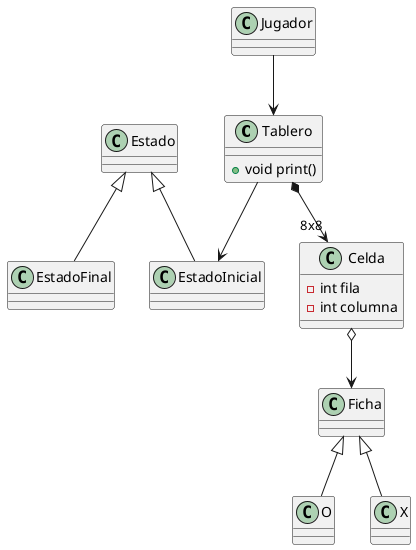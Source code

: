 @startuml

class Tablero {
    +void print()
}

class Celda {
    -int fila
    -int columna
}

Jugador --> Tablero

Tablero *--> "8x8" Celda
Celda o--> Ficha
Ficha <|-- O
Ficha <|-- X

Tablero --> EstadoInicial
Estado <|-- EstadoInicial
Estado <|-- EstadoFinal

@enduml